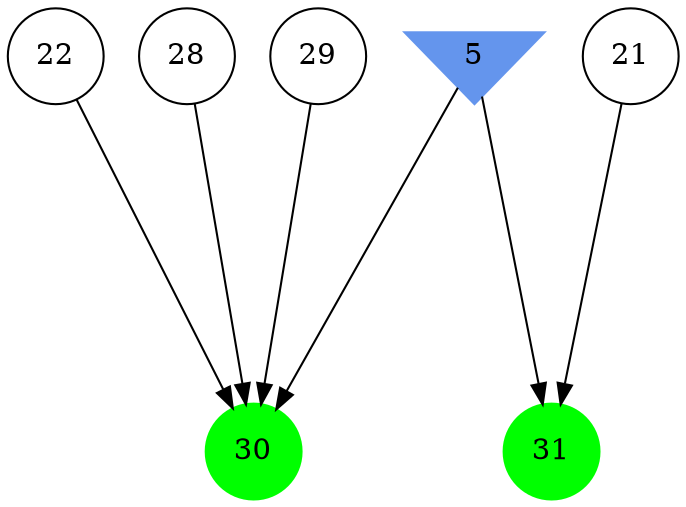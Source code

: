 digraph brain {
	ranksep=2.0;
	5 [shape=invtriangle,style=filled,color=cornflowerblue];
	21 [shape=circle,color=black];
	22 [shape=circle,color=black];
	28 [shape=circle,color=black];
	29 [shape=circle,color=black];
	30 [shape=circle,style=filled,color=green];
	31 [shape=circle,style=filled,color=green];
	5	->	31;
	21	->	31;
	5	->	30;
	28	->	30;
	22	->	30;
	29	->	30;
	{ rank=same; 5; }
	{ rank=same; 21; 22; 28; 29; }
	{ rank=same; 30; 31; }
}
